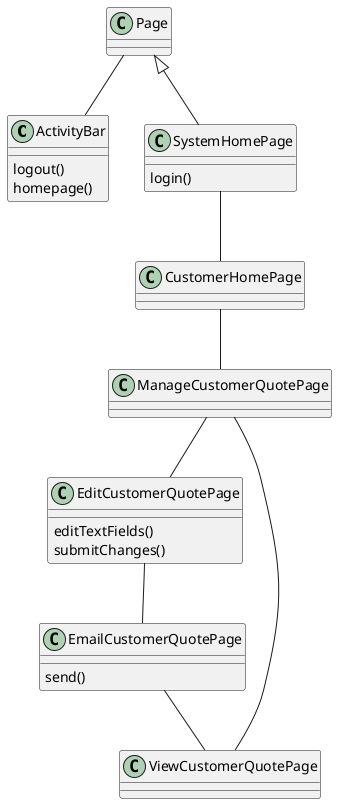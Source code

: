 @startuml

class ActivityBar {
    logout()
    homepage()
}
class EditCustomerQuotePage {
    editTextFields()
    submitChanges()
}
class EmailCustomerQuotePage {
    send()
}
class SystemHomePage {
    login()
}
Page -- ActivityBar
Page <|-- SystemHomePage

SystemHomePage -- CustomerHomePage
CustomerHomePage -- ManageCustomerQuotePage
ViewCustomerQuotePage -- ManageCustomerQuotePage
EditCustomerQuotePage -- EmailCustomerQuotePage
EmailCustomerQuotePage -- ViewCustomerQuotePage
ManageCustomerQuotePage -- EditCustomerQuotePage



@enduml